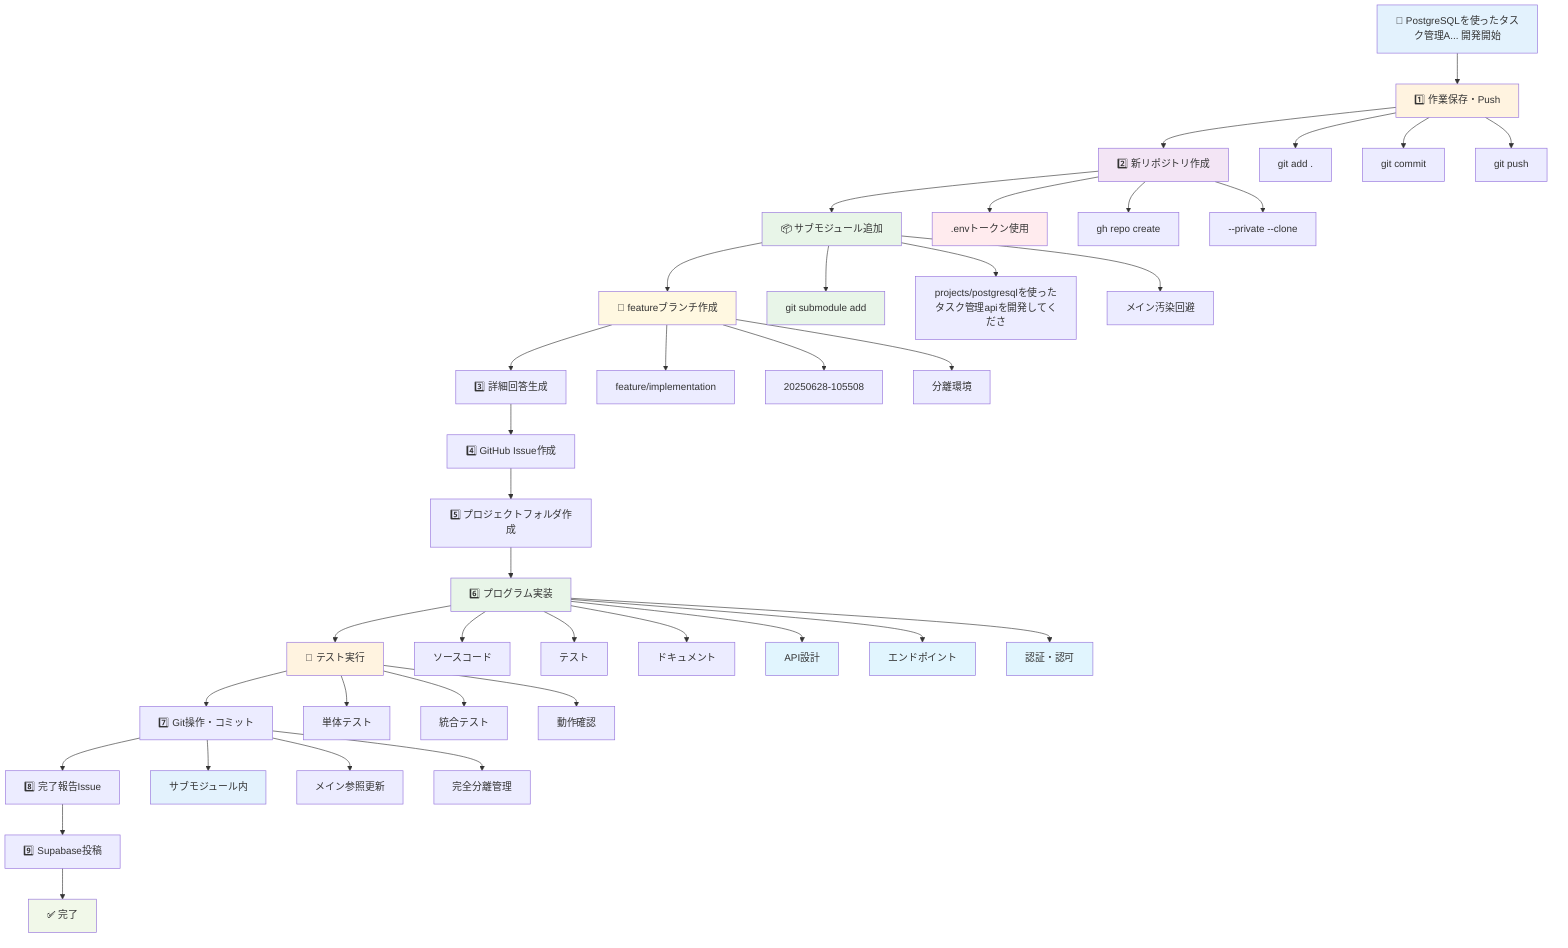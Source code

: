 graph TB
    START[🚀 PostgreSQLを使ったタスク管理A... 開発開始] --> SAVE[1️⃣ 作業保存・Push]
    SAVE --> NEWREPO[2️⃣ 新リポジトリ作成]
    NEWREPO --> SUBMOD[📦 サブモジュール追加]
    SUBMOD --> BRANCH[🌿 featureブランチ作成]
    BRANCH --> ANSWER[3️⃣ 詳細回答生成]
    ANSWER --> ISSUE[4️⃣ GitHub Issue作成]
    ISSUE --> FOLDER[5️⃣ プロジェクトフォルダ作成]
    FOLDER --> IMPLEMENT[6️⃣ プログラム実装]
    IMPLEMENT --> TEST[🧪 テスト実行]
    TEST --> COMMIT[7️⃣ Git操作・コミット]
    COMMIT --> REPORT[8️⃣ 完了報告Issue]
    REPORT --> SUPABASE[9️⃣ Supabase投稿]
    SUPABASE --> END[✅ 完了]
    
    SAVE --> S1[git add .]
    SAVE --> S2[git commit]
    SAVE --> S3[git push]
    
    NEWREPO --> N1[.envトークン使用]
    NEWREPO --> N2[gh repo create]
    NEWREPO --> N3[--private --clone]
    
    SUBMOD --> SM1[git submodule add]
    SUBMOD --> SM2[projects/postgresqlを使ったタスク管理apiを開発してくださ]
    SUBMOD --> SM3[メイン汚染回避]
    
    BRANCH --> B1[feature/implementation]
    BRANCH --> B2[20250628-105508]
    BRANCH --> B3[分離環境]
    
    IMPLEMENT --> I1[ソースコード]
    IMPLEMENT --> I2[テスト]
    IMPLEMENT --> I3[ドキュメント]
    
    TEST --> T1[単体テスト]
    TEST --> T2[統合テスト]
    TEST --> T3[動作確認]
    
    COMMIT --> C1[サブモジュール内]
    COMMIT --> C2[メイン参照更新]
    COMMIT --> C3[完全分離管理]
    
    style START fill:#e3f2fd
    style SAVE fill:#fff3e0
    style NEWREPO fill:#f3e5f5
    style SUBMOD fill:#e8f5e8
    style BRANCH fill:#fff8e1
    style IMPLEMENT fill:#e8f5e8
    style TEST fill:#fff3e0
    style END fill:#f1f8e9
    style N1 fill:#ffebee
    style SM1 fill:#e8f5e8
    style C1 fill:#e3f2fd

    IMPLEMENT --> API1[API設計]
    IMPLEMENT --> API2[エンドポイント]
    IMPLEMENT --> API3[認証・認可]
    
    style API1 fill:#e1f5fe
    style API2 fill:#e1f5fe
    style API3 fill:#e1f5fe